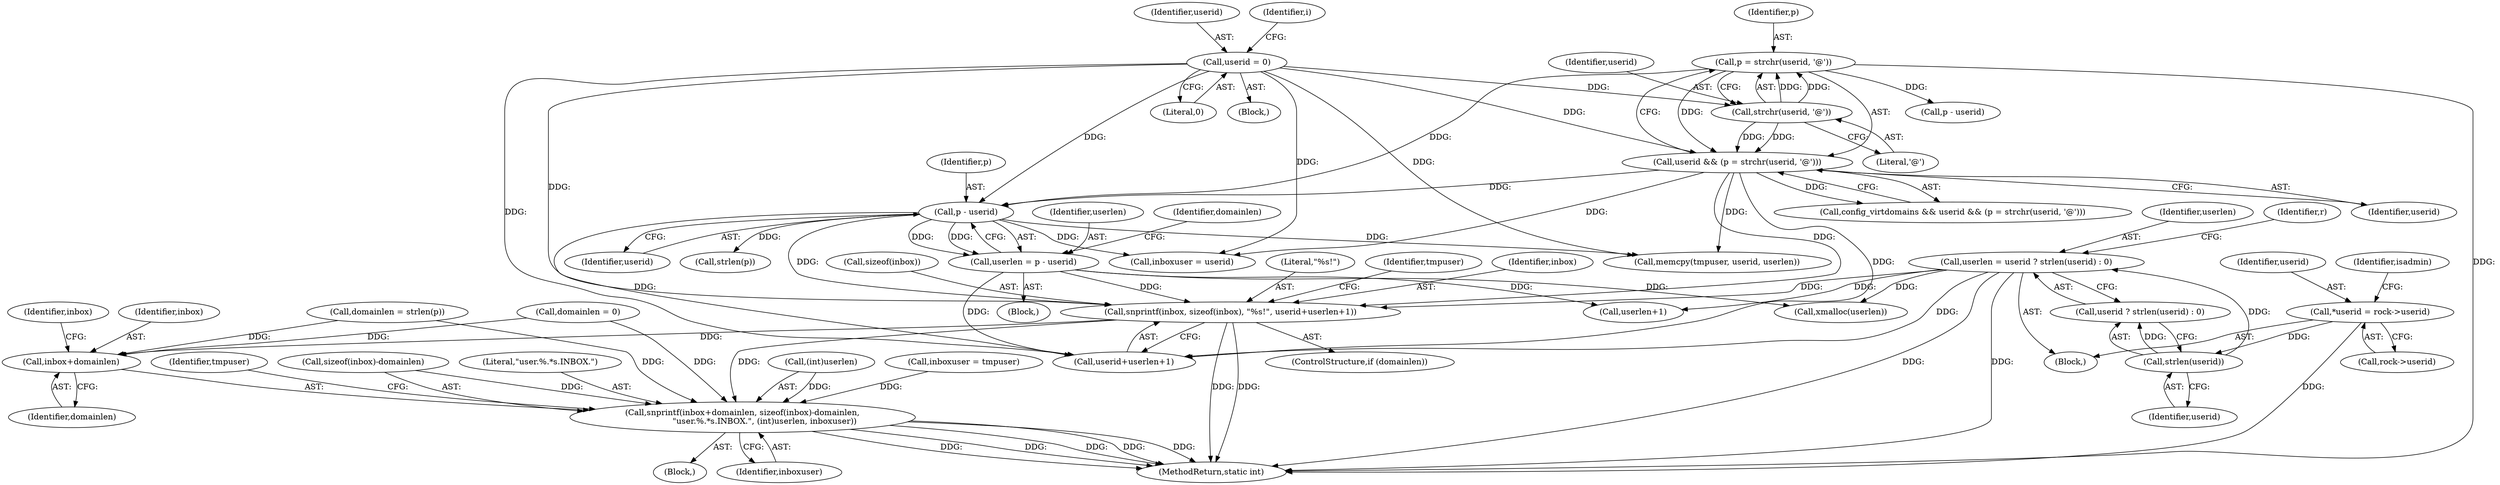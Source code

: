 digraph "0_cyrus-imapd_6bd33275368edfa71ae117de895488584678ac79@API" {
"1000250" [label="(Call,snprintf(inbox, sizeof(inbox), \"%s!\", userid+userlen+1))"];
"1000186" [label="(Call,userid = 0)"];
"1000220" [label="(Call,p - userid)"];
"1000212" [label="(Call,p = strchr(userid, '@'))"];
"1000214" [label="(Call,strchr(userid, '@'))"];
"1000210" [label="(Call,userid && (p = strchr(userid, '@')))"];
"1000218" [label="(Call,userlen = p - userid)"];
"1000161" [label="(Call,userlen = userid ? strlen(userid) : 0)"];
"1000165" [label="(Call,strlen(userid))"];
"1000133" [label="(Call,*userid = rock->userid)"];
"1000301" [label="(Call,snprintf(inbox+domainlen, sizeof(inbox)-domainlen,\n                 \"user.%.*s.INBOX.\", (int)userlen, inboxuser))"];
"1000302" [label="(Call,inbox+domainlen)"];
"1000261" [label="(Call,inboxuser = userid)"];
"1000252" [label="(Call,sizeof(inbox))"];
"1000250" [label="(Call,snprintf(inbox, sizeof(inbox), \"%s!\", userid+userlen+1))"];
"1000214" [label="(Call,strchr(userid, '@'))"];
"1000305" [label="(Call,sizeof(inbox)-domainlen)"];
"1000307" [label="(Identifier,inbox)"];
"1000211" [label="(Identifier,userid)"];
"1000162" [label="(Identifier,userlen)"];
"1000303" [label="(Identifier,inbox)"];
"1000219" [label="(Identifier,userlen)"];
"1000213" [label="(Identifier,p)"];
"1000277" [label="(Call,p - userid)"];
"1000208" [label="(Call,config_virtdomains && userid && (p = strchr(userid, '@')))"];
"1000165" [label="(Call,strlen(userid))"];
"1000224" [label="(Identifier,domainlen)"];
"1000309" [label="(Literal,\"user.%.*s.INBOX.\")"];
"1000254" [label="(Literal,\"%s!\")"];
"1000302" [label="(Call,inbox+domainlen)"];
"1000241" [label="(Block,)"];
"1000269" [label="(Call,memcpy(tmpuser, userid, userlen))"];
"1000210" [label="(Call,userid && (p = strchr(userid, '@')))"];
"1000212" [label="(Call,p = strchr(userid, '@'))"];
"1000218" [label="(Call,userlen = p - userid)"];
"1000157" [label="(Call,domainlen = 0)"];
"1000223" [label="(Call,domainlen = strlen(p))"];
"1000304" [label="(Identifier,domainlen)"];
"1000266" [label="(Identifier,tmpuser)"];
"1000216" [label="(Literal,'@')"];
"1000257" [label="(Call,userlen+1)"];
"1000163" [label="(Call,userid ? strlen(userid) : 0)"];
"1000255" [label="(Call,userid+userlen+1)"];
"1000186" [label="(Call,userid = 0)"];
"1000161" [label="(Call,userlen = userid ? strlen(userid) : 0)"];
"1000313" [label="(Identifier,inboxuser)"];
"1000310" [label="(Call,(int)userlen)"];
"1000131" [label="(Block,)"];
"1000191" [label="(Identifier,i)"];
"1000166" [label="(Identifier,userid)"];
"1000188" [label="(Literal,0)"];
"1000221" [label="(Identifier,p)"];
"1000187" [label="(Identifier,userid)"];
"1000267" [label="(Call,xmalloc(userlen))"];
"1000301" [label="(Call,snprintf(inbox+domainlen, sizeof(inbox)-domainlen,\n                 \"user.%.*s.INBOX.\", (int)userlen, inboxuser))"];
"1000133" [label="(Call,*userid = rock->userid)"];
"1000220" [label="(Call,p - userid)"];
"1000222" [label="(Identifier,userid)"];
"1000772" [label="(MethodReturn,static int)"];
"1000298" [label="(Call,inboxuser = tmpuser)"];
"1000134" [label="(Identifier,userid)"];
"1000225" [label="(Call,strlen(p))"];
"1000315" [label="(Identifier,tmpuser)"];
"1000140" [label="(Identifier,isadmin)"];
"1000172" [label="(Identifier,r)"];
"1000215" [label="(Identifier,userid)"];
"1000135" [label="(Call,rock->userid)"];
"1000251" [label="(Identifier,inbox)"];
"1000217" [label="(Block,)"];
"1000185" [label="(Block,)"];
"1000248" [label="(ControlStructure,if (domainlen))"];
"1000250" -> "1000248"  [label="AST: "];
"1000250" -> "1000255"  [label="CFG: "];
"1000251" -> "1000250"  [label="AST: "];
"1000252" -> "1000250"  [label="AST: "];
"1000254" -> "1000250"  [label="AST: "];
"1000255" -> "1000250"  [label="AST: "];
"1000266" -> "1000250"  [label="CFG: "];
"1000250" -> "1000772"  [label="DDG: "];
"1000250" -> "1000772"  [label="DDG: "];
"1000186" -> "1000250"  [label="DDG: "];
"1000220" -> "1000250"  [label="DDG: "];
"1000210" -> "1000250"  [label="DDG: "];
"1000218" -> "1000250"  [label="DDG: "];
"1000161" -> "1000250"  [label="DDG: "];
"1000250" -> "1000301"  [label="DDG: "];
"1000250" -> "1000302"  [label="DDG: "];
"1000186" -> "1000185"  [label="AST: "];
"1000186" -> "1000188"  [label="CFG: "];
"1000187" -> "1000186"  [label="AST: "];
"1000188" -> "1000186"  [label="AST: "];
"1000191" -> "1000186"  [label="CFG: "];
"1000186" -> "1000210"  [label="DDG: "];
"1000186" -> "1000214"  [label="DDG: "];
"1000186" -> "1000220"  [label="DDG: "];
"1000186" -> "1000255"  [label="DDG: "];
"1000186" -> "1000261"  [label="DDG: "];
"1000186" -> "1000269"  [label="DDG: "];
"1000220" -> "1000218"  [label="AST: "];
"1000220" -> "1000222"  [label="CFG: "];
"1000221" -> "1000220"  [label="AST: "];
"1000222" -> "1000220"  [label="AST: "];
"1000218" -> "1000220"  [label="CFG: "];
"1000220" -> "1000218"  [label="DDG: "];
"1000220" -> "1000218"  [label="DDG: "];
"1000212" -> "1000220"  [label="DDG: "];
"1000210" -> "1000220"  [label="DDG: "];
"1000220" -> "1000225"  [label="DDG: "];
"1000220" -> "1000255"  [label="DDG: "];
"1000220" -> "1000261"  [label="DDG: "];
"1000220" -> "1000269"  [label="DDG: "];
"1000212" -> "1000210"  [label="AST: "];
"1000212" -> "1000214"  [label="CFG: "];
"1000213" -> "1000212"  [label="AST: "];
"1000214" -> "1000212"  [label="AST: "];
"1000210" -> "1000212"  [label="CFG: "];
"1000212" -> "1000772"  [label="DDG: "];
"1000212" -> "1000210"  [label="DDG: "];
"1000214" -> "1000212"  [label="DDG: "];
"1000214" -> "1000212"  [label="DDG: "];
"1000212" -> "1000277"  [label="DDG: "];
"1000214" -> "1000216"  [label="CFG: "];
"1000215" -> "1000214"  [label="AST: "];
"1000216" -> "1000214"  [label="AST: "];
"1000214" -> "1000210"  [label="DDG: "];
"1000214" -> "1000210"  [label="DDG: "];
"1000210" -> "1000208"  [label="AST: "];
"1000210" -> "1000211"  [label="CFG: "];
"1000211" -> "1000210"  [label="AST: "];
"1000208" -> "1000210"  [label="CFG: "];
"1000210" -> "1000208"  [label="DDG: "];
"1000210" -> "1000255"  [label="DDG: "];
"1000210" -> "1000261"  [label="DDG: "];
"1000210" -> "1000269"  [label="DDG: "];
"1000218" -> "1000217"  [label="AST: "];
"1000219" -> "1000218"  [label="AST: "];
"1000224" -> "1000218"  [label="CFG: "];
"1000218" -> "1000255"  [label="DDG: "];
"1000218" -> "1000257"  [label="DDG: "];
"1000218" -> "1000267"  [label="DDG: "];
"1000161" -> "1000131"  [label="AST: "];
"1000161" -> "1000163"  [label="CFG: "];
"1000162" -> "1000161"  [label="AST: "];
"1000163" -> "1000161"  [label="AST: "];
"1000172" -> "1000161"  [label="CFG: "];
"1000161" -> "1000772"  [label="DDG: "];
"1000161" -> "1000772"  [label="DDG: "];
"1000165" -> "1000161"  [label="DDG: "];
"1000161" -> "1000255"  [label="DDG: "];
"1000161" -> "1000257"  [label="DDG: "];
"1000161" -> "1000267"  [label="DDG: "];
"1000165" -> "1000163"  [label="AST: "];
"1000165" -> "1000166"  [label="CFG: "];
"1000166" -> "1000165"  [label="AST: "];
"1000163" -> "1000165"  [label="CFG: "];
"1000165" -> "1000163"  [label="DDG: "];
"1000133" -> "1000165"  [label="DDG: "];
"1000133" -> "1000131"  [label="AST: "];
"1000133" -> "1000135"  [label="CFG: "];
"1000134" -> "1000133"  [label="AST: "];
"1000135" -> "1000133"  [label="AST: "];
"1000140" -> "1000133"  [label="CFG: "];
"1000133" -> "1000772"  [label="DDG: "];
"1000301" -> "1000241"  [label="AST: "];
"1000301" -> "1000313"  [label="CFG: "];
"1000302" -> "1000301"  [label="AST: "];
"1000305" -> "1000301"  [label="AST: "];
"1000309" -> "1000301"  [label="AST: "];
"1000310" -> "1000301"  [label="AST: "];
"1000313" -> "1000301"  [label="AST: "];
"1000315" -> "1000301"  [label="CFG: "];
"1000301" -> "1000772"  [label="DDG: "];
"1000301" -> "1000772"  [label="DDG: "];
"1000301" -> "1000772"  [label="DDG: "];
"1000301" -> "1000772"  [label="DDG: "];
"1000301" -> "1000772"  [label="DDG: "];
"1000157" -> "1000301"  [label="DDG: "];
"1000223" -> "1000301"  [label="DDG: "];
"1000305" -> "1000301"  [label="DDG: "];
"1000310" -> "1000301"  [label="DDG: "];
"1000298" -> "1000301"  [label="DDG: "];
"1000302" -> "1000304"  [label="CFG: "];
"1000303" -> "1000302"  [label="AST: "];
"1000304" -> "1000302"  [label="AST: "];
"1000307" -> "1000302"  [label="CFG: "];
"1000157" -> "1000302"  [label="DDG: "];
"1000223" -> "1000302"  [label="DDG: "];
}
